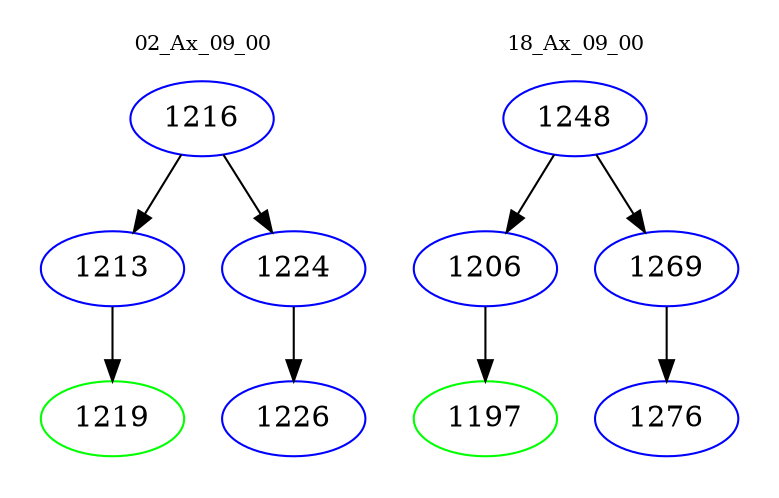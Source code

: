 digraph{
subgraph cluster_0 {
color = white
label = "02_Ax_09_00";
fontsize=10;
T0_1216 [label="1216", color="blue"]
T0_1216 -> T0_1213 [color="black"]
T0_1213 [label="1213", color="blue"]
T0_1213 -> T0_1219 [color="black"]
T0_1219 [label="1219", color="green"]
T0_1216 -> T0_1224 [color="black"]
T0_1224 [label="1224", color="blue"]
T0_1224 -> T0_1226 [color="black"]
T0_1226 [label="1226", color="blue"]
}
subgraph cluster_1 {
color = white
label = "18_Ax_09_00";
fontsize=10;
T1_1248 [label="1248", color="blue"]
T1_1248 -> T1_1206 [color="black"]
T1_1206 [label="1206", color="blue"]
T1_1206 -> T1_1197 [color="black"]
T1_1197 [label="1197", color="green"]
T1_1248 -> T1_1269 [color="black"]
T1_1269 [label="1269", color="blue"]
T1_1269 -> T1_1276 [color="black"]
T1_1276 [label="1276", color="blue"]
}
}
